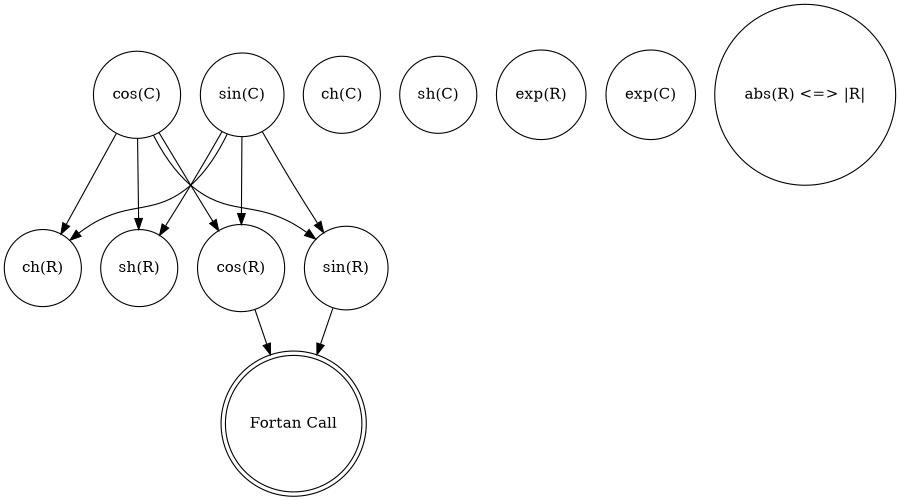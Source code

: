 digraph TrigonometricsFunctions {
size="6,6";
node [shape=circle];

//
// -*- Basic Call -*-
//

F77_Call [label="Fortan Call", shape=doublecircle];

//
// -*- Functions definition -*-
//

// Cosinus
Cos_Real [label="cos(R)"];
Cos_Complex [label="cos(C)"];
Cos_Hyperbolic_Real [label="ch(R)"];
Cos_Hyperbolic_Complex [label="ch(C)"];

// Sinus
Sin_Real [label="sin(R)"];
Sin_Complex [label="sin(C)"];
Sin_Hyperbolic_Real [label="sh(R)"];
Sin_Hyperbolic_Complex [label="sh(C)"];

// Exponentielle
Exp_Real [label="exp(R)"];
Exp_Complex [label="exp(C)"];

// Valeur Absolue
Abs_Real [label="abs(R) <=> |R|"];


//
// -*- Functions call links -*-
//


// cos(a+ib) = cos(a).ch(b) - i.sin(a).sh(b)
Cos_Complex -> {
Cos_Real
Sin_Real
Cos_Hyperbolic_Real
Sin_Hyperbolic_Real
};

// sin(a+ib) = sin(a).ch(b) + i.cos(a).sh(b)
Sin_Complex -> {
Cos_Real
Sin_Real
Cos_Hyperbolic_Real
Sin_Hyperbolic_Real
};


// Call a cosinus function in F77 math lib
Cos_Real -> F77_Call;

// Call a sinus function in F77 math lib
Sin_Real -> F77_Call;



}